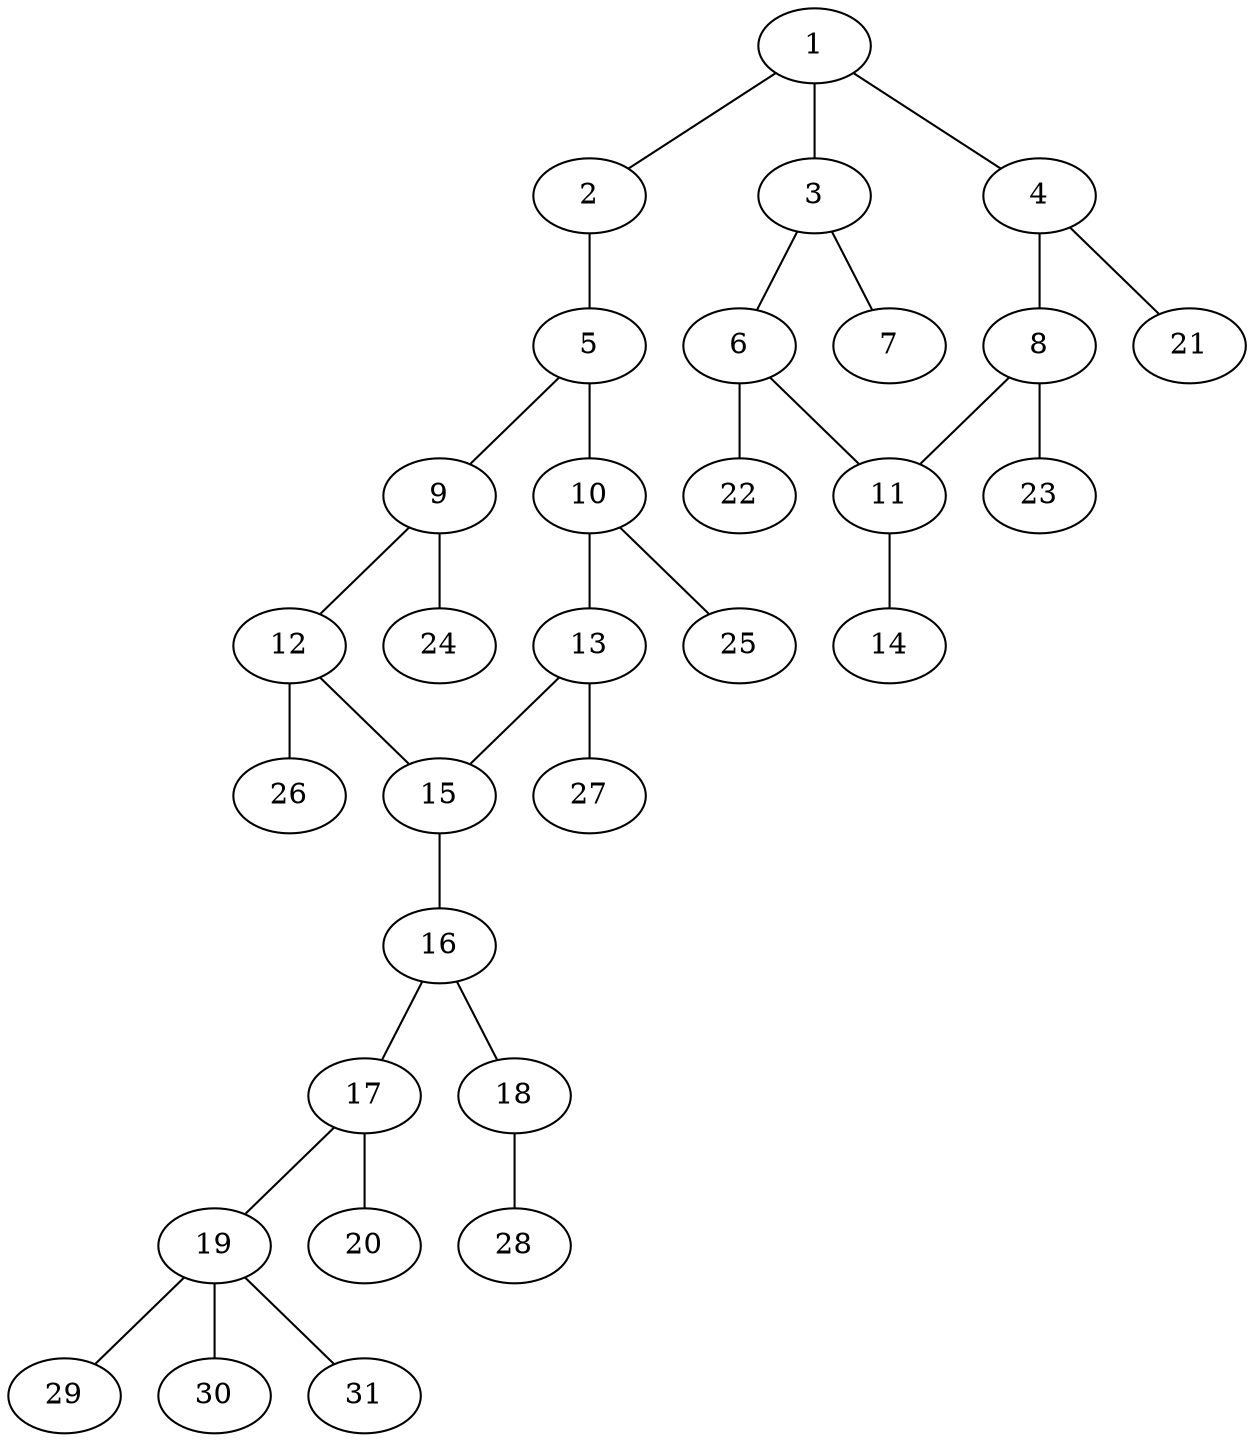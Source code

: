 graph molecule_1352 {
	1	 [chem=C];
	2	 [chem=O];
	1 -- 2	 [valence=1];
	3	 [chem=C];
	1 -- 3	 [valence=2];
	4	 [chem=C];
	1 -- 4	 [valence=1];
	5	 [chem=C];
	2 -- 5	 [valence=1];
	6	 [chem=C];
	3 -- 6	 [valence=1];
	7	 [chem=Cl];
	3 -- 7	 [valence=1];
	8	 [chem=C];
	4 -- 8	 [valence=2];
	21	 [chem=H];
	4 -- 21	 [valence=1];
	9	 [chem=C];
	5 -- 9	 [valence=2];
	10	 [chem=C];
	5 -- 10	 [valence=1];
	11	 [chem=C];
	6 -- 11	 [valence=2];
	22	 [chem=H];
	6 -- 22	 [valence=1];
	8 -- 11	 [valence=1];
	23	 [chem=H];
	8 -- 23	 [valence=1];
	12	 [chem=C];
	9 -- 12	 [valence=1];
	24	 [chem=H];
	9 -- 24	 [valence=1];
	13	 [chem=C];
	10 -- 13	 [valence=2];
	25	 [chem=H];
	10 -- 25	 [valence=1];
	14	 [chem=Cl];
	11 -- 14	 [valence=1];
	15	 [chem=C];
	12 -- 15	 [valence=2];
	26	 [chem=H];
	12 -- 26	 [valence=1];
	13 -- 15	 [valence=1];
	27	 [chem=H];
	13 -- 27	 [valence=1];
	16	 [chem=N];
	15 -- 16	 [valence=1];
	17	 [chem=C];
	16 -- 17	 [valence=1];
	18	 [chem=O];
	16 -- 18	 [valence=1];
	19	 [chem=C];
	17 -- 19	 [valence=1];
	20	 [chem=O];
	17 -- 20	 [valence=2];
	28	 [chem=H];
	18 -- 28	 [valence=1];
	29	 [chem=H];
	19 -- 29	 [valence=1];
	30	 [chem=H];
	19 -- 30	 [valence=1];
	31	 [chem=H];
	19 -- 31	 [valence=1];
}
